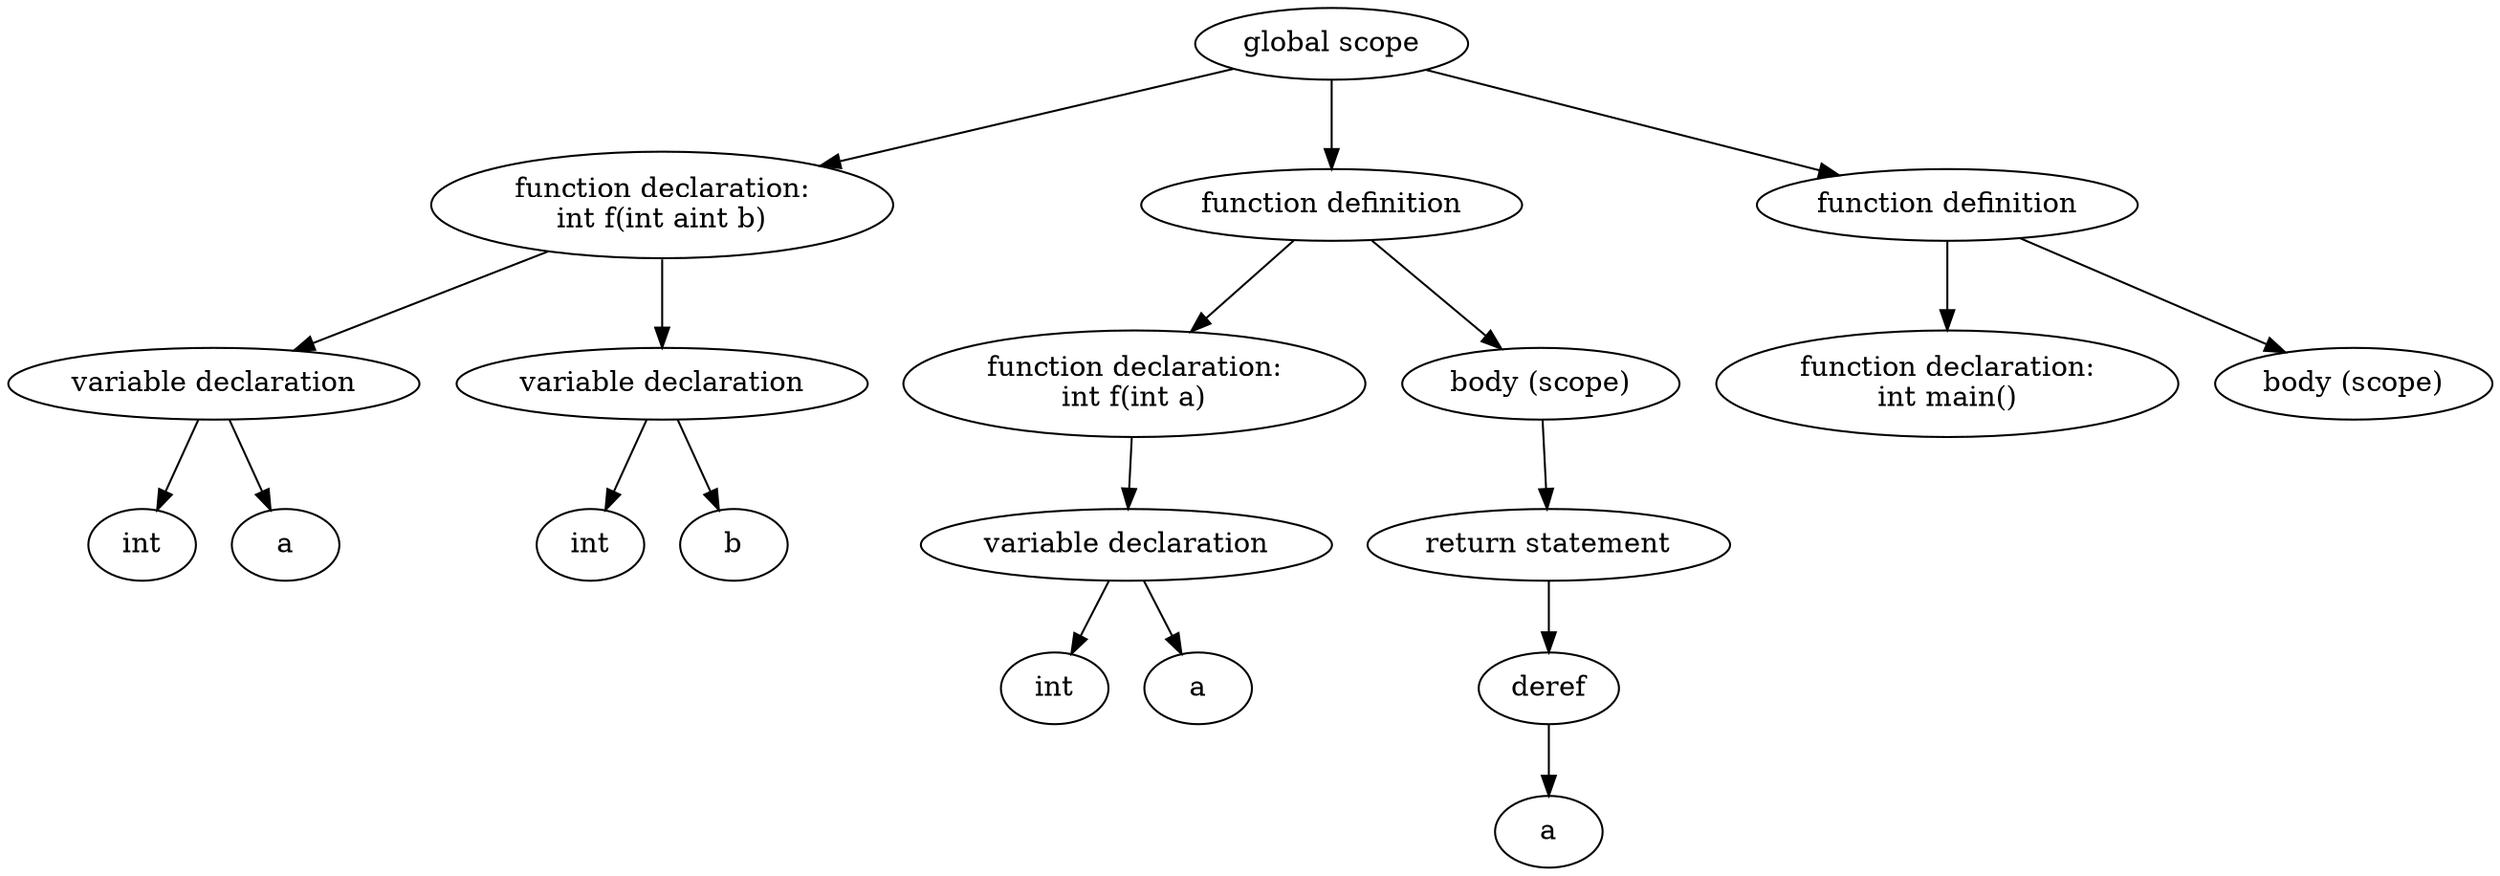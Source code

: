 digraph "Abstract Syntax Tree" {
	140480002210832 [label=int]
	140480002210928 -> 140480002210832
	140480002209920 [label=a]
	140480002210928 -> 140480002209920
	140480002210928 [label="variable declaration"]
	140480002210496 -> 140480002210928
	140480002210592 [label=int]
	140480002210880 -> 140480002210592
	140480002210640 [label=b]
	140480002210880 -> 140480002210640
	140480002210880 [label="variable declaration"]
	140480002210496 -> 140480002210880
	140480002210496 [label="function declaration:
int f(int aint b)"]
	140480002211168 -> 140480002210496
	140480002210304 [label=int]
	140480002209776 -> 140480002210304
	140480002210112 [label=a]
	140480002209776 -> 140480002210112
	140480002209776 [label="variable declaration"]
	140480002210256 -> 140480002209776
	140480002210256 [label="function declaration:
int f(int a)"]
	140480002208624 -> 140480002210256
	140480002209056 [label=a]
	140480002208720 -> 140480002209056
	140480002208720 [label=deref]
	140480002208672 -> 140480002208720
	140480002208672 [label="return statement"]
	140480002208960 -> 140480002208672
	140480002208960 [label="body (scope)"]
	140480002208624 -> 140480002208960
	140480002208624 [label="function definition"]
	140480002211168 -> 140480002208624
	140480002209440 [label="function declaration:
int main()"]
	140480002209488 -> 140480002209440
	140480002209200 [label="body (scope)"]
	140480002209488 -> 140480002209200
	140480002209488 [label="function definition"]
	140480002211168 -> 140480002209488
	140480002211168 [label="global scope"]
}
